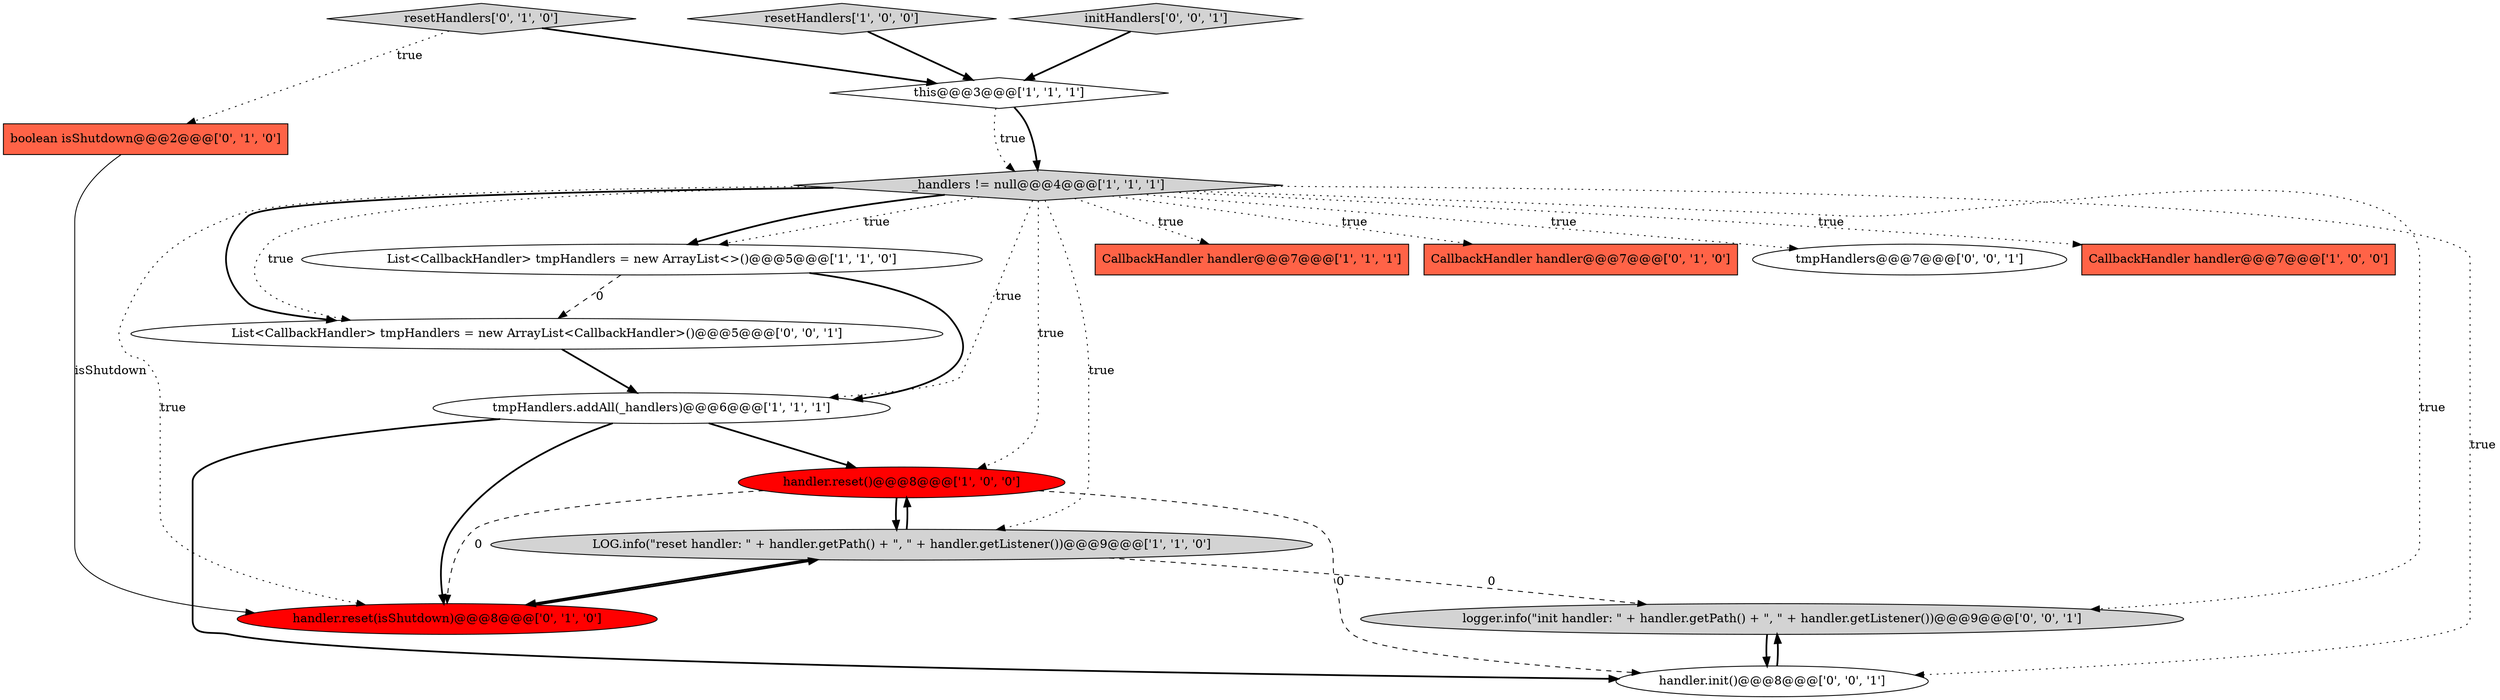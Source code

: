 digraph {
5 [style = filled, label = "tmpHandlers.addAll(_handlers)@@@6@@@['1', '1', '1']", fillcolor = white, shape = ellipse image = "AAA0AAABBB1BBB"];
16 [style = filled, label = "initHandlers['0', '0', '1']", fillcolor = lightgray, shape = diamond image = "AAA0AAABBB3BBB"];
3 [style = filled, label = "resetHandlers['1', '0', '0']", fillcolor = lightgray, shape = diamond image = "AAA0AAABBB1BBB"];
2 [style = filled, label = "LOG.info(\"reset handler: \" + handler.getPath() + \", \" + handler.getListener())@@@9@@@['1', '1', '0']", fillcolor = lightgray, shape = ellipse image = "AAA0AAABBB1BBB"];
6 [style = filled, label = "List<CallbackHandler> tmpHandlers = new ArrayList<>()@@@5@@@['1', '1', '0']", fillcolor = white, shape = ellipse image = "AAA0AAABBB1BBB"];
8 [style = filled, label = "CallbackHandler handler@@@7@@@['1', '1', '1']", fillcolor = tomato, shape = box image = "AAA0AAABBB1BBB"];
0 [style = filled, label = "_handlers != null@@@4@@@['1', '1', '1']", fillcolor = lightgray, shape = diamond image = "AAA0AAABBB1BBB"];
9 [style = filled, label = "CallbackHandler handler@@@7@@@['0', '1', '0']", fillcolor = tomato, shape = box image = "AAA0AAABBB2BBB"];
11 [style = filled, label = "boolean isShutdown@@@2@@@['0', '1', '0']", fillcolor = tomato, shape = box image = "AAA1AAABBB2BBB"];
1 [style = filled, label = "handler.reset()@@@8@@@['1', '0', '0']", fillcolor = red, shape = ellipse image = "AAA1AAABBB1BBB"];
10 [style = filled, label = "resetHandlers['0', '1', '0']", fillcolor = lightgray, shape = diamond image = "AAA0AAABBB2BBB"];
13 [style = filled, label = "handler.init()@@@8@@@['0', '0', '1']", fillcolor = white, shape = ellipse image = "AAA0AAABBB3BBB"];
14 [style = filled, label = "logger.info(\"init handler: \" + handler.getPath() + \", \" + handler.getListener())@@@9@@@['0', '0', '1']", fillcolor = lightgray, shape = ellipse image = "AAA0AAABBB3BBB"];
17 [style = filled, label = "List<CallbackHandler> tmpHandlers = new ArrayList<CallbackHandler>()@@@5@@@['0', '0', '1']", fillcolor = white, shape = ellipse image = "AAA0AAABBB3BBB"];
15 [style = filled, label = "tmpHandlers@@@7@@@['0', '0', '1']", fillcolor = white, shape = ellipse image = "AAA0AAABBB3BBB"];
7 [style = filled, label = "CallbackHandler handler@@@7@@@['1', '0', '0']", fillcolor = tomato, shape = box image = "AAA0AAABBB1BBB"];
4 [style = filled, label = "this@@@3@@@['1', '1', '1']", fillcolor = white, shape = diamond image = "AAA0AAABBB1BBB"];
12 [style = filled, label = "handler.reset(isShutdown)@@@8@@@['0', '1', '0']", fillcolor = red, shape = ellipse image = "AAA1AAABBB2BBB"];
0->12 [style = dotted, label="true"];
17->5 [style = bold, label=""];
0->5 [style = dotted, label="true"];
0->13 [style = dotted, label="true"];
11->12 [style = solid, label="isShutdown"];
0->6 [style = bold, label=""];
2->1 [style = bold, label=""];
0->15 [style = dotted, label="true"];
0->17 [style = bold, label=""];
4->0 [style = dotted, label="true"];
6->17 [style = dashed, label="0"];
0->6 [style = dotted, label="true"];
3->4 [style = bold, label=""];
2->12 [style = bold, label=""];
4->0 [style = bold, label=""];
1->13 [style = dashed, label="0"];
0->8 [style = dotted, label="true"];
1->12 [style = dashed, label="0"];
5->1 [style = bold, label=""];
6->5 [style = bold, label=""];
12->2 [style = bold, label=""];
2->14 [style = dashed, label="0"];
5->12 [style = bold, label=""];
10->11 [style = dotted, label="true"];
5->13 [style = bold, label=""];
10->4 [style = bold, label=""];
0->17 [style = dotted, label="true"];
0->14 [style = dotted, label="true"];
1->2 [style = bold, label=""];
0->2 [style = dotted, label="true"];
14->13 [style = bold, label=""];
16->4 [style = bold, label=""];
0->9 [style = dotted, label="true"];
13->14 [style = bold, label=""];
0->7 [style = dotted, label="true"];
0->1 [style = dotted, label="true"];
}

